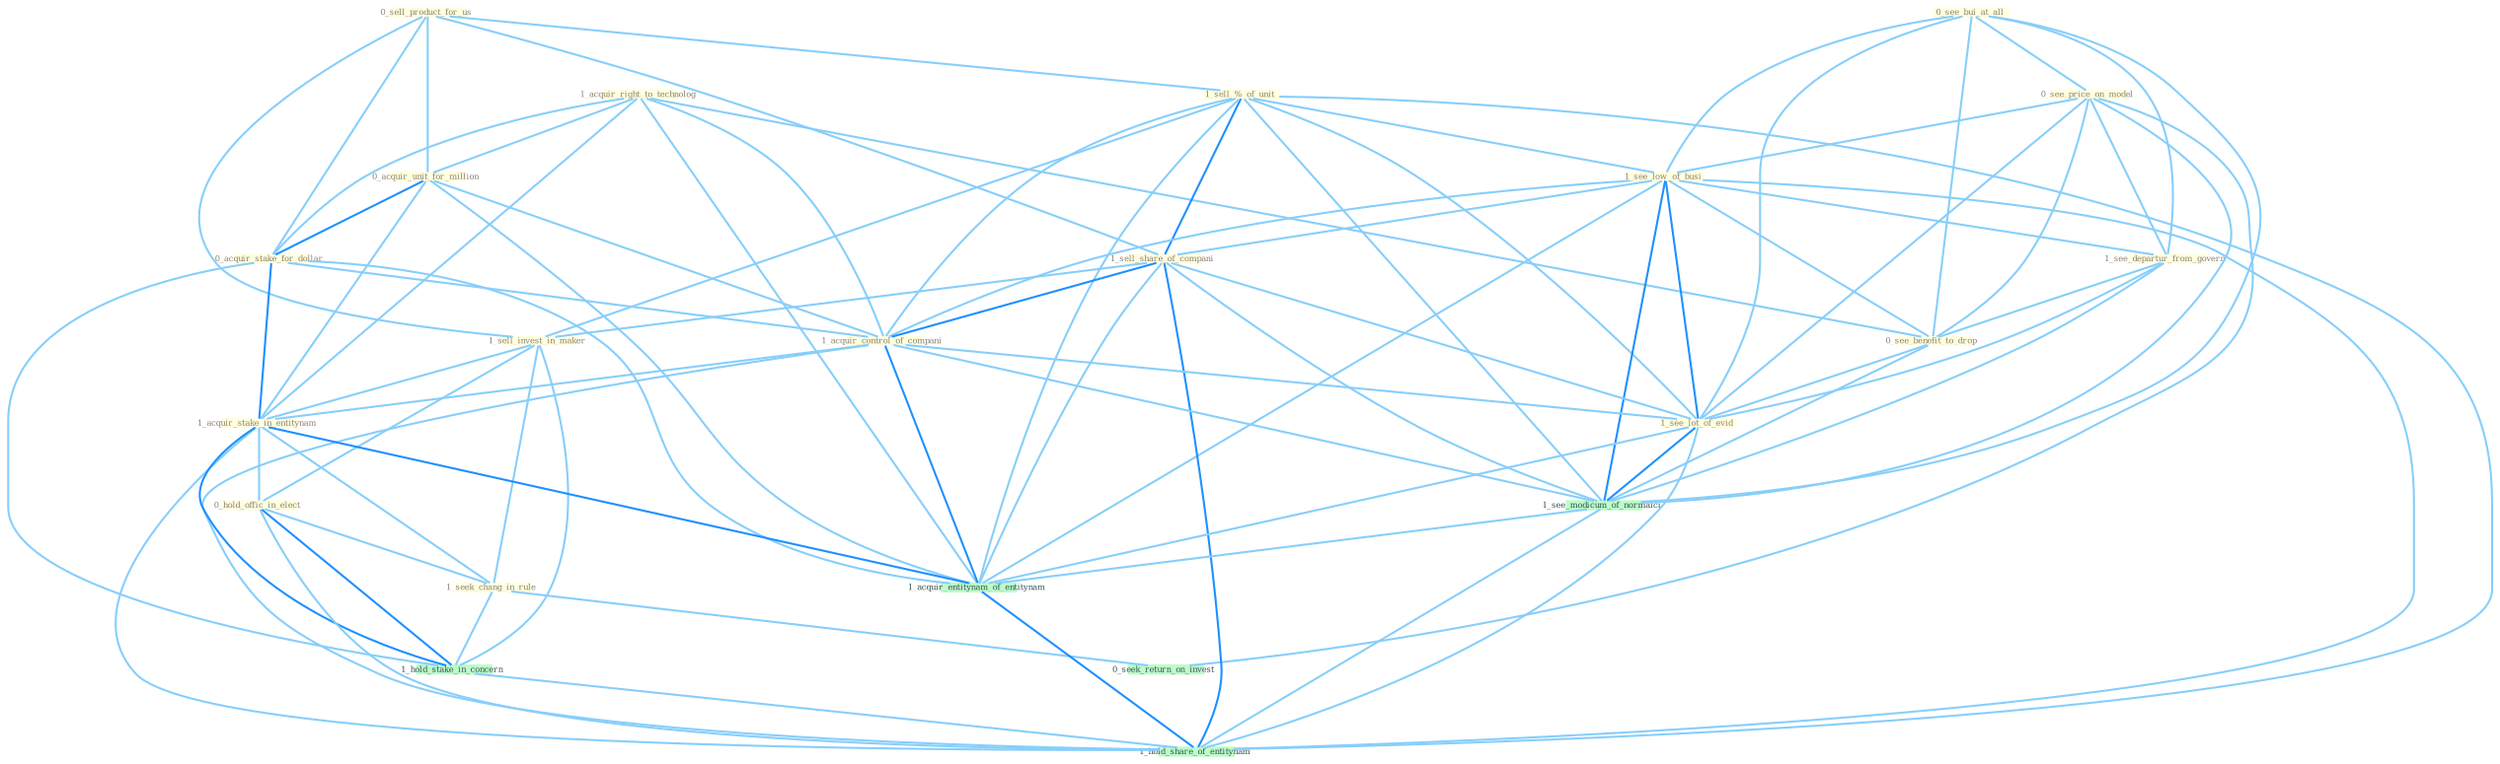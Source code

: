 Graph G{ 
    node
    [shape=polygon,style=filled,width=.5,height=.06,color="#BDFCC9",fixedsize=true,fontsize=4,
    fontcolor="#2f4f4f"];
    {node
    [color="#ffffe0", fontcolor="#8b7d6b"] "1_acquir_right_to_technolog " "0_sell_product_for_us " "0_see_bui_at_all " "0_see_price_on_model " "1_sell_%_of_unit " "1_see_low_of_busi " "0_acquir_unit_for_million " "1_see_departur_from_govern " "1_sell_share_of_compani " "0_acquir_stake_for_dollar " "1_acquir_control_of_compani " "1_sell_invest_in_maker " "1_acquir_stake_in_entitynam " "0_hold_offic_in_elect " "0_see_benefit_to_drop " "1_see_lot_of_evid " "1_seek_chang_in_rule "}
{node [color="#fff0f5", fontcolor="#b22222"]}
edge [color="#B0E2FF"];

	"1_acquir_right_to_technolog " -- "0_acquir_unit_for_million " [w="1", color="#87cefa" ];
	"1_acquir_right_to_technolog " -- "0_acquir_stake_for_dollar " [w="1", color="#87cefa" ];
	"1_acquir_right_to_technolog " -- "1_acquir_control_of_compani " [w="1", color="#87cefa" ];
	"1_acquir_right_to_technolog " -- "1_acquir_stake_in_entitynam " [w="1", color="#87cefa" ];
	"1_acquir_right_to_technolog " -- "0_see_benefit_to_drop " [w="1", color="#87cefa" ];
	"1_acquir_right_to_technolog " -- "1_acquir_entitynam_of_entitynam " [w="1", color="#87cefa" ];
	"0_sell_product_for_us " -- "1_sell_%_of_unit " [w="1", color="#87cefa" ];
	"0_sell_product_for_us " -- "0_acquir_unit_for_million " [w="1", color="#87cefa" ];
	"0_sell_product_for_us " -- "1_sell_share_of_compani " [w="1", color="#87cefa" ];
	"0_sell_product_for_us " -- "0_acquir_stake_for_dollar " [w="1", color="#87cefa" ];
	"0_sell_product_for_us " -- "1_sell_invest_in_maker " [w="1", color="#87cefa" ];
	"0_see_bui_at_all " -- "0_see_price_on_model " [w="1", color="#87cefa" ];
	"0_see_bui_at_all " -- "1_see_low_of_busi " [w="1", color="#87cefa" ];
	"0_see_bui_at_all " -- "1_see_departur_from_govern " [w="1", color="#87cefa" ];
	"0_see_bui_at_all " -- "0_see_benefit_to_drop " [w="1", color="#87cefa" ];
	"0_see_bui_at_all " -- "1_see_lot_of_evid " [w="1", color="#87cefa" ];
	"0_see_bui_at_all " -- "1_see_modicum_of_normalci " [w="1", color="#87cefa" ];
	"0_see_price_on_model " -- "1_see_low_of_busi " [w="1", color="#87cefa" ];
	"0_see_price_on_model " -- "1_see_departur_from_govern " [w="1", color="#87cefa" ];
	"0_see_price_on_model " -- "0_see_benefit_to_drop " [w="1", color="#87cefa" ];
	"0_see_price_on_model " -- "1_see_lot_of_evid " [w="1", color="#87cefa" ];
	"0_see_price_on_model " -- "0_seek_return_on_invest " [w="1", color="#87cefa" ];
	"0_see_price_on_model " -- "1_see_modicum_of_normalci " [w="1", color="#87cefa" ];
	"1_sell_%_of_unit " -- "1_see_low_of_busi " [w="1", color="#87cefa" ];
	"1_sell_%_of_unit " -- "1_sell_share_of_compani " [w="2", color="#1e90ff" , len=0.8];
	"1_sell_%_of_unit " -- "1_acquir_control_of_compani " [w="1", color="#87cefa" ];
	"1_sell_%_of_unit " -- "1_sell_invest_in_maker " [w="1", color="#87cefa" ];
	"1_sell_%_of_unit " -- "1_see_lot_of_evid " [w="1", color="#87cefa" ];
	"1_sell_%_of_unit " -- "1_see_modicum_of_normalci " [w="1", color="#87cefa" ];
	"1_sell_%_of_unit " -- "1_acquir_entitynam_of_entitynam " [w="1", color="#87cefa" ];
	"1_sell_%_of_unit " -- "1_hold_share_of_entitynam " [w="1", color="#87cefa" ];
	"1_see_low_of_busi " -- "1_see_departur_from_govern " [w="1", color="#87cefa" ];
	"1_see_low_of_busi " -- "1_sell_share_of_compani " [w="1", color="#87cefa" ];
	"1_see_low_of_busi " -- "1_acquir_control_of_compani " [w="1", color="#87cefa" ];
	"1_see_low_of_busi " -- "0_see_benefit_to_drop " [w="1", color="#87cefa" ];
	"1_see_low_of_busi " -- "1_see_lot_of_evid " [w="2", color="#1e90ff" , len=0.8];
	"1_see_low_of_busi " -- "1_see_modicum_of_normalci " [w="2", color="#1e90ff" , len=0.8];
	"1_see_low_of_busi " -- "1_acquir_entitynam_of_entitynam " [w="1", color="#87cefa" ];
	"1_see_low_of_busi " -- "1_hold_share_of_entitynam " [w="1", color="#87cefa" ];
	"0_acquir_unit_for_million " -- "0_acquir_stake_for_dollar " [w="2", color="#1e90ff" , len=0.8];
	"0_acquir_unit_for_million " -- "1_acquir_control_of_compani " [w="1", color="#87cefa" ];
	"0_acquir_unit_for_million " -- "1_acquir_stake_in_entitynam " [w="1", color="#87cefa" ];
	"0_acquir_unit_for_million " -- "1_acquir_entitynam_of_entitynam " [w="1", color="#87cefa" ];
	"1_see_departur_from_govern " -- "0_see_benefit_to_drop " [w="1", color="#87cefa" ];
	"1_see_departur_from_govern " -- "1_see_lot_of_evid " [w="1", color="#87cefa" ];
	"1_see_departur_from_govern " -- "1_see_modicum_of_normalci " [w="1", color="#87cefa" ];
	"1_sell_share_of_compani " -- "1_acquir_control_of_compani " [w="2", color="#1e90ff" , len=0.8];
	"1_sell_share_of_compani " -- "1_sell_invest_in_maker " [w="1", color="#87cefa" ];
	"1_sell_share_of_compani " -- "1_see_lot_of_evid " [w="1", color="#87cefa" ];
	"1_sell_share_of_compani " -- "1_see_modicum_of_normalci " [w="1", color="#87cefa" ];
	"1_sell_share_of_compani " -- "1_acquir_entitynam_of_entitynam " [w="1", color="#87cefa" ];
	"1_sell_share_of_compani " -- "1_hold_share_of_entitynam " [w="2", color="#1e90ff" , len=0.8];
	"0_acquir_stake_for_dollar " -- "1_acquir_control_of_compani " [w="1", color="#87cefa" ];
	"0_acquir_stake_for_dollar " -- "1_acquir_stake_in_entitynam " [w="2", color="#1e90ff" , len=0.8];
	"0_acquir_stake_for_dollar " -- "1_hold_stake_in_concern " [w="1", color="#87cefa" ];
	"0_acquir_stake_for_dollar " -- "1_acquir_entitynam_of_entitynam " [w="1", color="#87cefa" ];
	"1_acquir_control_of_compani " -- "1_acquir_stake_in_entitynam " [w="1", color="#87cefa" ];
	"1_acquir_control_of_compani " -- "1_see_lot_of_evid " [w="1", color="#87cefa" ];
	"1_acquir_control_of_compani " -- "1_see_modicum_of_normalci " [w="1", color="#87cefa" ];
	"1_acquir_control_of_compani " -- "1_acquir_entitynam_of_entitynam " [w="2", color="#1e90ff" , len=0.8];
	"1_acquir_control_of_compani " -- "1_hold_share_of_entitynam " [w="1", color="#87cefa" ];
	"1_sell_invest_in_maker " -- "1_acquir_stake_in_entitynam " [w="1", color="#87cefa" ];
	"1_sell_invest_in_maker " -- "0_hold_offic_in_elect " [w="1", color="#87cefa" ];
	"1_sell_invest_in_maker " -- "1_seek_chang_in_rule " [w="1", color="#87cefa" ];
	"1_sell_invest_in_maker " -- "1_hold_stake_in_concern " [w="1", color="#87cefa" ];
	"1_acquir_stake_in_entitynam " -- "0_hold_offic_in_elect " [w="1", color="#87cefa" ];
	"1_acquir_stake_in_entitynam " -- "1_seek_chang_in_rule " [w="1", color="#87cefa" ];
	"1_acquir_stake_in_entitynam " -- "1_hold_stake_in_concern " [w="2", color="#1e90ff" , len=0.8];
	"1_acquir_stake_in_entitynam " -- "1_acquir_entitynam_of_entitynam " [w="2", color="#1e90ff" , len=0.8];
	"1_acquir_stake_in_entitynam " -- "1_hold_share_of_entitynam " [w="1", color="#87cefa" ];
	"0_hold_offic_in_elect " -- "1_seek_chang_in_rule " [w="1", color="#87cefa" ];
	"0_hold_offic_in_elect " -- "1_hold_stake_in_concern " [w="2", color="#1e90ff" , len=0.8];
	"0_hold_offic_in_elect " -- "1_hold_share_of_entitynam " [w="1", color="#87cefa" ];
	"0_see_benefit_to_drop " -- "1_see_lot_of_evid " [w="1", color="#87cefa" ];
	"0_see_benefit_to_drop " -- "1_see_modicum_of_normalci " [w="1", color="#87cefa" ];
	"1_see_lot_of_evid " -- "1_see_modicum_of_normalci " [w="2", color="#1e90ff" , len=0.8];
	"1_see_lot_of_evid " -- "1_acquir_entitynam_of_entitynam " [w="1", color="#87cefa" ];
	"1_see_lot_of_evid " -- "1_hold_share_of_entitynam " [w="1", color="#87cefa" ];
	"1_seek_chang_in_rule " -- "1_hold_stake_in_concern " [w="1", color="#87cefa" ];
	"1_seek_chang_in_rule " -- "0_seek_return_on_invest " [w="1", color="#87cefa" ];
	"1_hold_stake_in_concern " -- "1_hold_share_of_entitynam " [w="1", color="#87cefa" ];
	"1_see_modicum_of_normalci " -- "1_acquir_entitynam_of_entitynam " [w="1", color="#87cefa" ];
	"1_see_modicum_of_normalci " -- "1_hold_share_of_entitynam " [w="1", color="#87cefa" ];
	"1_acquir_entitynam_of_entitynam " -- "1_hold_share_of_entitynam " [w="2", color="#1e90ff" , len=0.8];
}